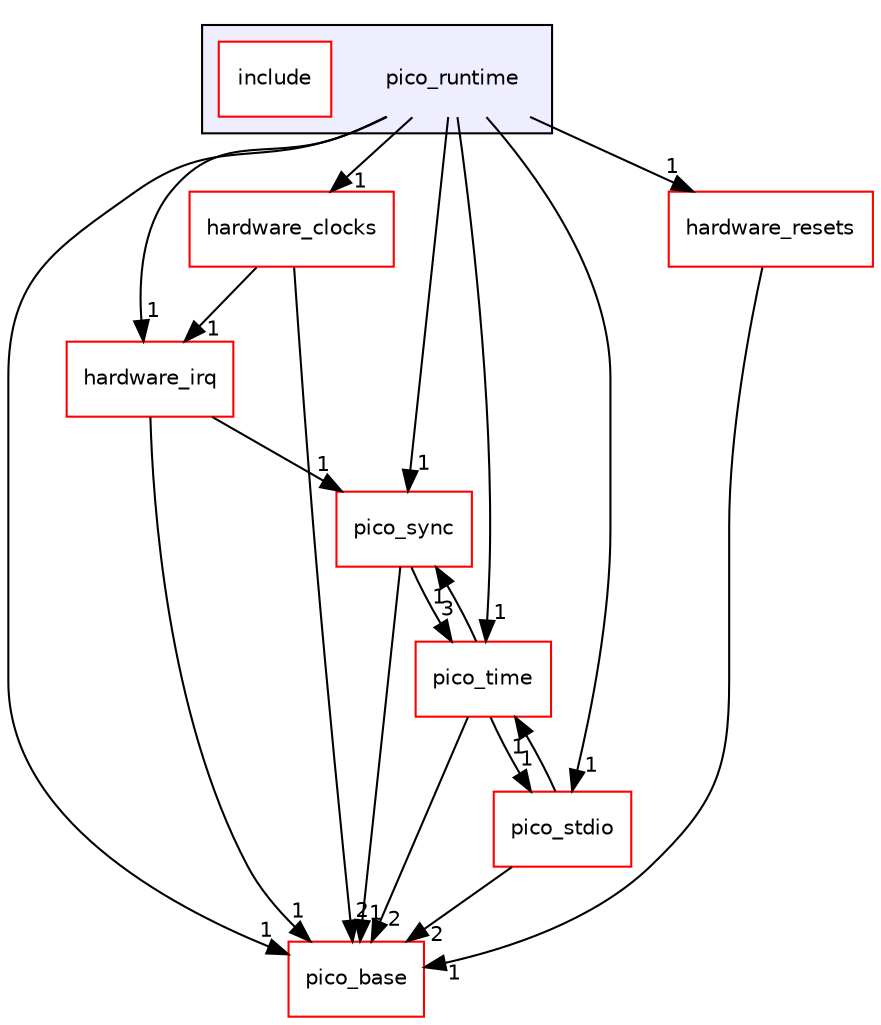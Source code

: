 digraph "pico_runtime" {
  compound=true
  node [ fontsize="10", fontname="Helvetica"];
  edge [ labelfontsize="10", labelfontname="Helvetica"];
  subgraph clusterdir_15b42640d04eb1a560ef02e8c60690d6 {
    graph [ bgcolor="#eeeeff", pencolor="black", label="" URL="dir_15b42640d04eb1a560ef02e8c60690d6.html"];
    dir_15b42640d04eb1a560ef02e8c60690d6 [shape=plaintext label="pico_runtime"];
    dir_0730628fe491b0b20cc96a09c4c4a510 [shape=box label="include" color="red" fillcolor="white" style="filled" URL="dir_0730628fe491b0b20cc96a09c4c4a510.html"];
  }
  dir_80049ec721efe325411d59f8402ca4d2 [shape=box label="pico_sync" fillcolor="white" style="filled" color="red" URL="dir_80049ec721efe325411d59f8402ca4d2.html"];
  dir_7c67e86d35117ef699f68ef1815fbbe9 [shape=box label="hardware_resets" fillcolor="white" style="filled" color="red" URL="dir_7c67e86d35117ef699f68ef1815fbbe9.html"];
  dir_ee4ba4c32933fd9d1c9bce216e67756d [shape=box label="pico_base" fillcolor="white" style="filled" color="red" URL="dir_ee4ba4c32933fd9d1c9bce216e67756d.html"];
  dir_e78bca571b31016e4658788ba82f9ab9 [shape=box label="hardware_irq" fillcolor="white" style="filled" color="red" URL="dir_e78bca571b31016e4658788ba82f9ab9.html"];
  dir_cc740ddf7ebf14a28f7e7a6178d204e2 [shape=box label="pico_time" fillcolor="white" style="filled" color="red" URL="dir_cc740ddf7ebf14a28f7e7a6178d204e2.html"];
  dir_e2ab24579df028e26784018cb2829bf6 [shape=box label="hardware_clocks" fillcolor="white" style="filled" color="red" URL="dir_e2ab24579df028e26784018cb2829bf6.html"];
  dir_8ce2dea2c70b96bce3071180a232ce85 [shape=box label="pico_stdio" fillcolor="white" style="filled" color="red" URL="dir_8ce2dea2c70b96bce3071180a232ce85.html"];
  dir_80049ec721efe325411d59f8402ca4d2->dir_ee4ba4c32933fd9d1c9bce216e67756d [headlabel="1", labeldistance=1.5 headhref="dir_000029_000007.html"];
  dir_80049ec721efe325411d59f8402ca4d2->dir_cc740ddf7ebf14a28f7e7a6178d204e2 [headlabel="3", labeldistance=1.5 headhref="dir_000029_000035.html"];
  dir_7c67e86d35117ef699f68ef1815fbbe9->dir_ee4ba4c32933fd9d1c9bce216e67756d [headlabel="1", labeldistance=1.5 headhref="dir_000099_000007.html"];
  dir_e78bca571b31016e4658788ba82f9ab9->dir_80049ec721efe325411d59f8402ca4d2 [headlabel="1", labeldistance=1.5 headhref="dir_000087_000029.html"];
  dir_e78bca571b31016e4658788ba82f9ab9->dir_ee4ba4c32933fd9d1c9bce216e67756d [headlabel="1", labeldistance=1.5 headhref="dir_000087_000007.html"];
  dir_cc740ddf7ebf14a28f7e7a6178d204e2->dir_80049ec721efe325411d59f8402ca4d2 [headlabel="1", labeldistance=1.5 headhref="dir_000035_000029.html"];
  dir_cc740ddf7ebf14a28f7e7a6178d204e2->dir_ee4ba4c32933fd9d1c9bce216e67756d [headlabel="2", labeldistance=1.5 headhref="dir_000035_000007.html"];
  dir_cc740ddf7ebf14a28f7e7a6178d204e2->dir_8ce2dea2c70b96bce3071180a232ce85 [headlabel="1", labeldistance=1.5 headhref="dir_000035_000184.html"];
  dir_e2ab24579df028e26784018cb2829bf6->dir_ee4ba4c32933fd9d1c9bce216e67756d [headlabel="2", labeldistance=1.5 headhref="dir_000065_000007.html"];
  dir_e2ab24579df028e26784018cb2829bf6->dir_e78bca571b31016e4658788ba82f9ab9 [headlabel="1", labeldistance=1.5 headhref="dir_000065_000087.html"];
  dir_8ce2dea2c70b96bce3071180a232ce85->dir_ee4ba4c32933fd9d1c9bce216e67756d [headlabel="2", labeldistance=1.5 headhref="dir_000184_000007.html"];
  dir_8ce2dea2c70b96bce3071180a232ce85->dir_cc740ddf7ebf14a28f7e7a6178d204e2 [headlabel="1", labeldistance=1.5 headhref="dir_000184_000035.html"];
  dir_15b42640d04eb1a560ef02e8c60690d6->dir_80049ec721efe325411d59f8402ca4d2 [headlabel="1", labeldistance=1.5 headhref="dir_000181_000029.html"];
  dir_15b42640d04eb1a560ef02e8c60690d6->dir_7c67e86d35117ef699f68ef1815fbbe9 [headlabel="1", labeldistance=1.5 headhref="dir_000181_000099.html"];
  dir_15b42640d04eb1a560ef02e8c60690d6->dir_ee4ba4c32933fd9d1c9bce216e67756d [headlabel="1", labeldistance=1.5 headhref="dir_000181_000007.html"];
  dir_15b42640d04eb1a560ef02e8c60690d6->dir_e78bca571b31016e4658788ba82f9ab9 [headlabel="1", labeldistance=1.5 headhref="dir_000181_000087.html"];
  dir_15b42640d04eb1a560ef02e8c60690d6->dir_cc740ddf7ebf14a28f7e7a6178d204e2 [headlabel="1", labeldistance=1.5 headhref="dir_000181_000035.html"];
  dir_15b42640d04eb1a560ef02e8c60690d6->dir_e2ab24579df028e26784018cb2829bf6 [headlabel="1", labeldistance=1.5 headhref="dir_000181_000065.html"];
  dir_15b42640d04eb1a560ef02e8c60690d6->dir_8ce2dea2c70b96bce3071180a232ce85 [headlabel="1", labeldistance=1.5 headhref="dir_000181_000184.html"];
}
